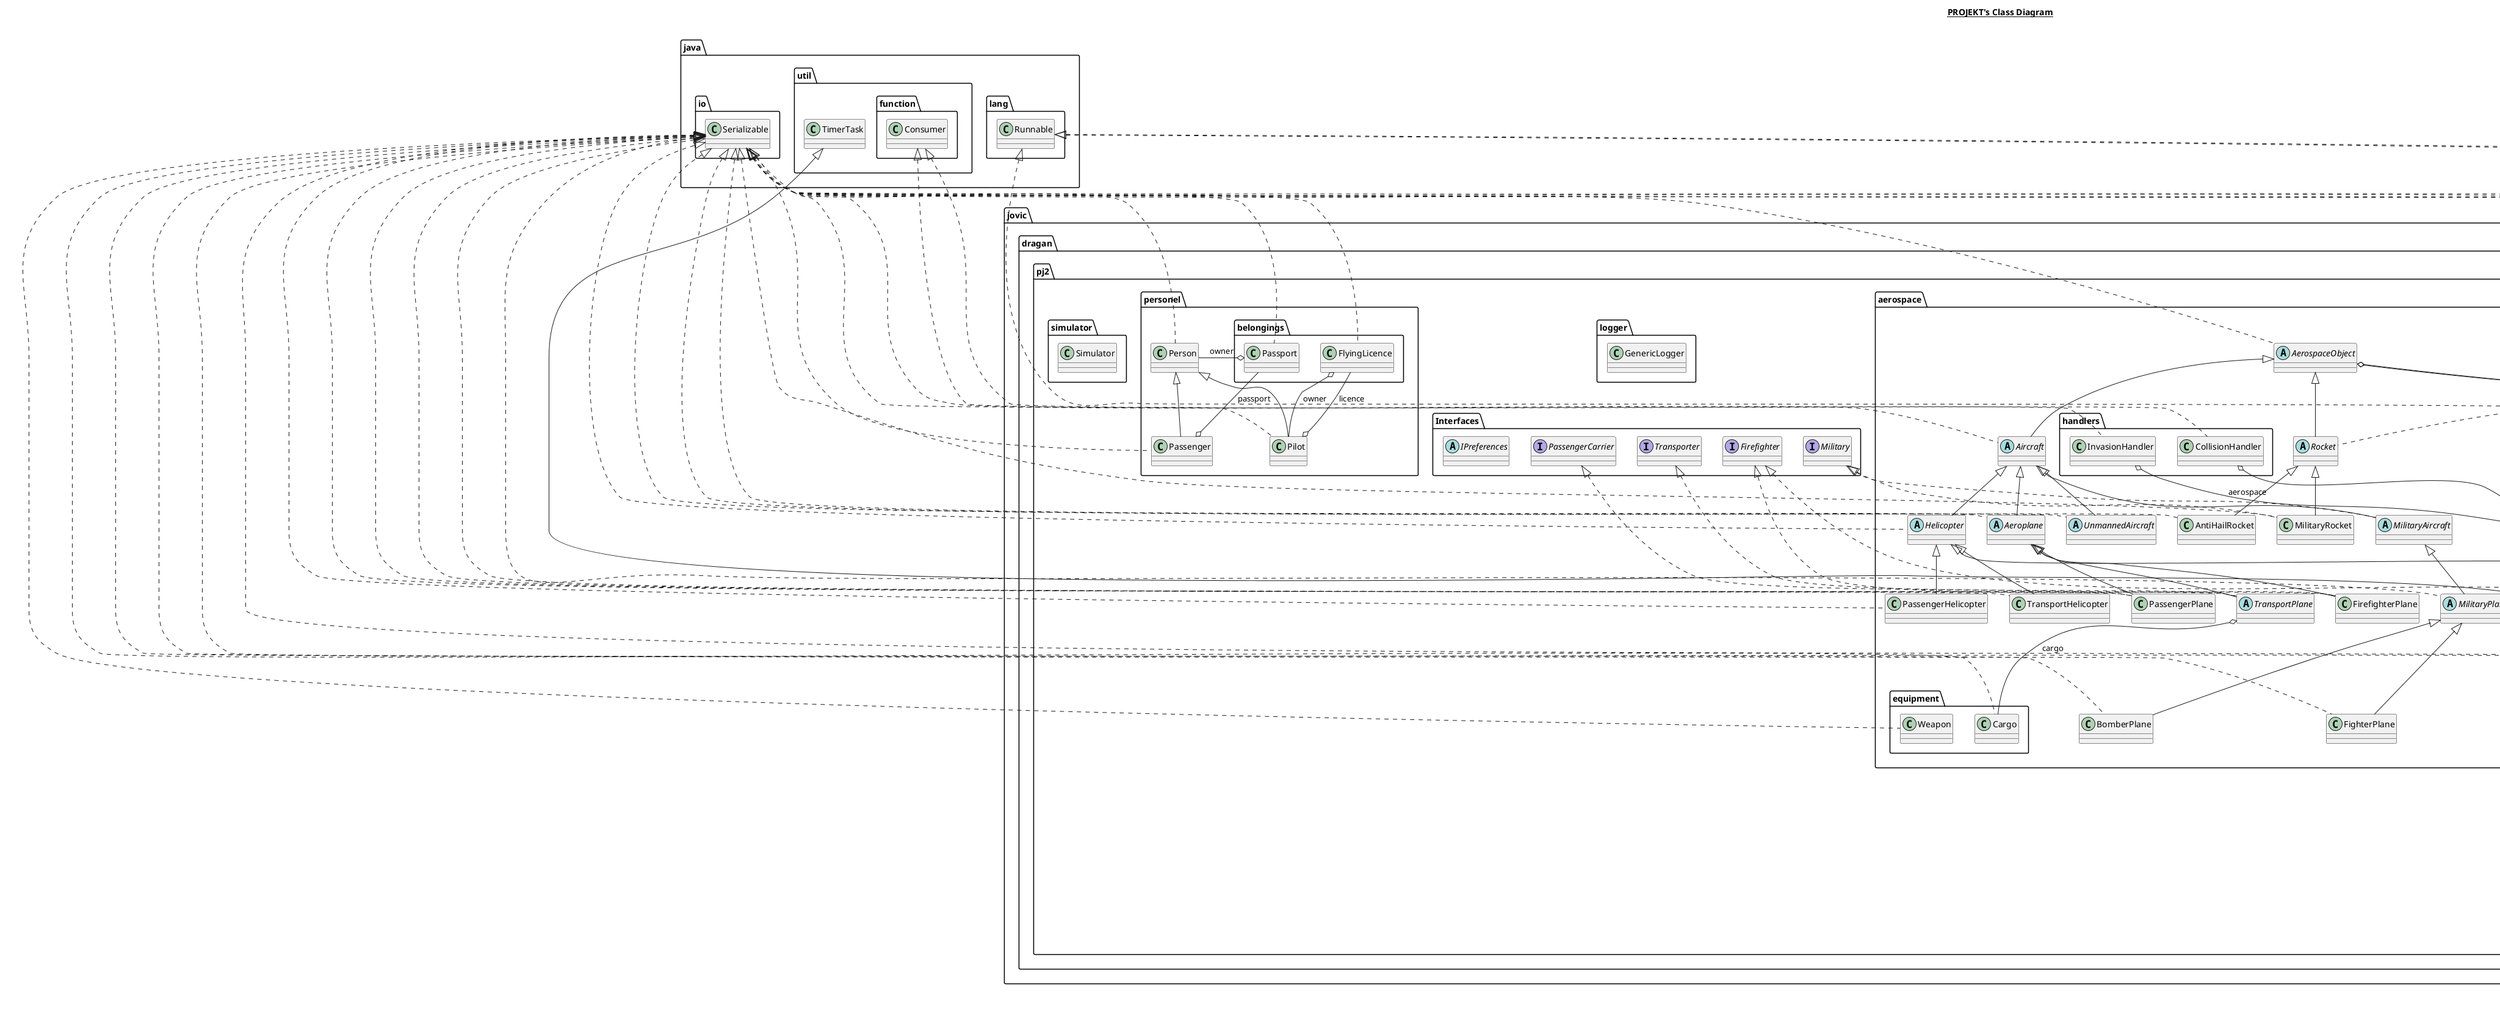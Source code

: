 @startuml

title __PROJEKT's Class Diagram__\n

  namespace jovic.dragan.pj2.Interfaces {
    interface jovic.dragan.pj2.Interfaces.Firefighter {
    }
  }
  

  namespace jovic.dragan.pj2.Interfaces {
    abstract class jovic.dragan.pj2.Interfaces.IPreferences {
    }
  }
  

  namespace jovic.dragan.pj2.Interfaces {
    interface jovic.dragan.pj2.Interfaces.Military {
    }
  }
  

  namespace jovic.dragan.pj2.Interfaces {
    interface jovic.dragan.pj2.Interfaces.PassengerCarrier {
    }
  }
  

  namespace jovic.dragan.pj2.Interfaces {
    interface jovic.dragan.pj2.Interfaces.Transporter {
    }
  }
  

  namespace jovic.dragan.pj2.aerospace {
    abstract class jovic.dragan.pj2.aerospace.Aeroplane {
    }
  }
  

  namespace jovic.dragan.pj2.aerospace {
    class jovic.dragan.pj2.aerospace.Aerospace {
    }
  }
  

  namespace jovic.dragan.pj2.aerospace {
    abstract class jovic.dragan.pj2.aerospace.AerospaceObject {
    }
  }
  

  namespace jovic.dragan.pj2.aerospace {
    abstract class jovic.dragan.pj2.aerospace.Aircraft {
    }
  }
  

  namespace jovic.dragan.pj2.aerospace {
    class jovic.dragan.pj2.aerospace.AntiHailRocket {
    }
  }
  

  namespace jovic.dragan.pj2.aerospace {
    class jovic.dragan.pj2.aerospace.BomberPlane {
    }
  }
  

  namespace jovic.dragan.pj2.aerospace {
    class jovic.dragan.pj2.aerospace.FighterPlane {
    }
  }
  

  namespace jovic.dragan.pj2.aerospace {
    class jovic.dragan.pj2.aerospace.FirefighterHelicopter {
    }
  }
  

  namespace jovic.dragan.pj2.aerospace {
    class jovic.dragan.pj2.aerospace.FirefighterPlane {
    }
  }
  

  namespace jovic.dragan.pj2.aerospace {
    abstract class jovic.dragan.pj2.aerospace.Helicopter {
    }
  }
  

  namespace jovic.dragan.pj2.aerospace {
    abstract class jovic.dragan.pj2.aerospace.MilitaryAircraft {
    }
  }
  

  namespace jovic.dragan.pj2.aerospace {
    abstract class jovic.dragan.pj2.aerospace.MilitaryPlane {
    }
  }
  

  namespace jovic.dragan.pj2.aerospace {
    class jovic.dragan.pj2.aerospace.MilitaryRocket {
    }
  }
  

  namespace jovic.dragan.pj2.aerospace {
    class jovic.dragan.pj2.aerospace.PassengerHelicopter {
    }
  }
  

  namespace jovic.dragan.pj2.aerospace {
    class jovic.dragan.pj2.aerospace.PassengerPlane {
    }
  }
  

  namespace jovic.dragan.pj2.aerospace {
    abstract class jovic.dragan.pj2.aerospace.Rocket {
    }
  }
  

  namespace jovic.dragan.pj2.aerospace {
    class jovic.dragan.pj2.aerospace.TransportHelicopter {
    }
  }
  

  namespace jovic.dragan.pj2.aerospace {
    abstract class jovic.dragan.pj2.aerospace.TransportPlane {
    }
  }
  

  namespace jovic.dragan.pj2.aerospace {
    abstract class jovic.dragan.pj2.aerospace.UnmannedAircraft {
    }
  }
  

  namespace jovic.dragan.pj2.aerospace {
    class jovic.dragan.pj2.aerospace.UpdatingTask {
    }
  }
  

  namespace jovic.dragan.pj2.aerospace {
    namespace equipment {
      class jovic.dragan.pj2.aerospace.equipment.Cargo {
      }
    }
  }
  

  namespace jovic.dragan.pj2.aerospace {
    namespace equipment {
      class jovic.dragan.pj2.aerospace.equipment.Weapon {
      }
    }
  }
  

  namespace jovic.dragan.pj2.aerospace {
    namespace generators {
      class jovic.dragan.pj2.aerospace.generators.RandomPlaneGenerator {
      }
    }
  }
  

  namespace jovic.dragan.pj2.aerospace {
    namespace generators {
      class jovic.dragan.pj2.aerospace.generators.Spawner {
      }
    }
  }
  

  namespace jovic.dragan.pj2.aerospace {
    namespace generators {
      class jovic.dragan.pj2.aerospace.generators.SpawningRunnable {
      }
    }
  }
  

  namespace jovic.dragan.pj2.aerospace {
    namespace handlers {
      class jovic.dragan.pj2.aerospace.handlers.CollisionHandler {
      }
    }
  }
  

  namespace jovic.dragan.pj2.aerospace {
    namespace handlers {
      class jovic.dragan.pj2.aerospace.handlers.InvasionHandler {
      }
    }
  }
  

  namespace jovic.dragan.pj2.logger {
    class jovic.dragan.pj2.logger.GenericLogger {
    }
  }
  

  namespace jovic.dragan.pj2.personel {
    class jovic.dragan.pj2.personel.Passenger {
    }
  }
  

  namespace jovic.dragan.pj2.personel {
    class jovic.dragan.pj2.personel.Person {
    }
  }
  

  namespace jovic.dragan.pj2.personel {
    class jovic.dragan.pj2.personel.Pilot {
    }
  }
  

  namespace jovic.dragan.pj2.personel {
    namespace belongings {
      class jovic.dragan.pj2.personel.belongings.FlyingLicence {
      }
    }
  }
  

  namespace jovic.dragan.pj2.personel {
    namespace belongings {
      class jovic.dragan.pj2.personel.belongings.Passport {
      }
    }
  }
  

  namespace jovic.dragan.pj2.preferences {
    class jovic.dragan.pj2.preferences.Constants {
    }
  }
  

  namespace jovic.dragan.pj2.preferences {
    class jovic.dragan.pj2.preferences.GenericPreferences {
    }
  }
  

  namespace jovic.dragan.pj2.preferences {
    class jovic.dragan.pj2.preferences.ModelPreferences {
    }
  }
  

  namespace jovic.dragan.pj2.preferences {
    class jovic.dragan.pj2.preferences.PreferenceWatcher {
    }
  }
  

  namespace jovic.dragan.pj2.preferences {
    class jovic.dragan.pj2.preferences.PreferencesHelper {
    }
  }
  

  namespace jovic.dragan.pj2.preferences {
    class jovic.dragan.pj2.preferences.RadarPreferences {
    }
  }
  

  namespace jovic.dragan.pj2.preferences {
    class jovic.dragan.pj2.preferences.SimulatorPreferences {
    }
  }
  

  namespace jovic.dragan.pj2.preferences {
    class jovic.dragan.pj2.preferences.WeaponPreferences {
    }
  }
  

  namespace jovic.dragan.pj2.radar {
    class jovic.dragan.pj2.radar.ObjectInfo {
    }
  }
  

  namespace jovic.dragan.pj2.radar {
    class jovic.dragan.pj2.radar.Radar {
    }
  }
  

  namespace jovic.dragan.pj2.radar {
    class jovic.dragan.pj2.radar.RadarExporter {
    }
  }
  

  namespace jovic.dragan.pj2.radar {
    namespace collisions {
      class jovic.dragan.pj2.radar.collisions.CollisionChecker {
      }
    }
  }
  

  namespace jovic.dragan.pj2.radar {
    namespace collisions {
      class jovic.dragan.pj2.radar.collisions.CollisionInfo {
      }
    }
  }
  

  namespace jovic.dragan.pj2.radar {
    namespace collisions {
      class jovic.dragan.pj2.radar.collisions.CollisionLogger {
      }
    }
  }
  

  namespace jovic.dragan.pj2.radar {
    namespace collisions {
      class jovic.dragan.pj2.radar.collisions.TextCollisionInfo {
      }
    }
  }
  

  namespace jovic.dragan.pj2.radar {
    namespace invasions {
      class jovic.dragan.pj2.radar.invasions.InvasionsChecker {
      }
    }
  }
  

  namespace jovic.dragan.pj2.radar {
    namespace invasions {
      class jovic.dragan.pj2.radar.invasions.InvasionsLogger {
      }
    }
  }
  

  namespace jovic.dragan.pj2.simulator {
    class jovic.dragan.pj2.simulator.Simulator {
    }
  }
  

  namespace jovic.dragan.pj2.util {
    enum Direction {
    }
  }
  

  namespace jovic.dragan.pj2.util {
    class jovic.dragan.pj2.util.Pair {
    }
  }
  

  namespace jovic.dragan.pj2.util {
    class jovic.dragan.pj2.util.Util {
    }
  }
  

  namespace jovic.dragan.pj2.util {
    class jovic.dragan.pj2.util.Vector2D {
    }
  }
  

  namespace jovic.dragan.pj2.util {
    class jovic.dragan.pj2.util.Vector3D {
    }
  }
  

  namespace jovic.dragan.pj2.util {
    class jovic.dragan.pj2.util.Watcher {
    }
  }
  

  jovic.dragan.pj2.aerospace.Aeroplane .up.|> java.io.Serializable
  jovic.dragan.pj2.aerospace.Aeroplane -up-|> jovic.dragan.pj2.aerospace.Aircraft
  jovic.dragan.pj2.aerospace.Aerospace o-- jovic.dragan.pj2.util.Watcher : collisionWatcher
  jovic.dragan.pj2.aerospace.Aerospace o-- jovic.dragan.pj2.util.Watcher : invasionWatcher
  jovic.dragan.pj2.aerospace.Aerospace o-- jovic.dragan.pj2.preferences.SimulatorPreferences : preferences
  jovic.dragan.pj2.aerospace.Aerospace o-- jovic.dragan.pj2.aerospace.generators.Spawner : spawner
  jovic.dragan.pj2.aerospace.Aerospace o-- jovic.dragan.pj2.aerospace.UpdatingTask : timerTask
  jovic.dragan.pj2.aerospace.AerospaceObject .up.|> java.io.Serializable
  jovic.dragan.pj2.aerospace.AerospaceObject o-- jovic.dragan.pj2.util.Direction : direction
  jovic.dragan.pj2.aerospace.AerospaceObject o-- jovic.dragan.pj2.util.Vector2D : directionVector
  jovic.dragan.pj2.aerospace.Aircraft .up.|> java.io.Serializable
  jovic.dragan.pj2.aerospace.Aircraft -up-|> jovic.dragan.pj2.aerospace.AerospaceObject
  jovic.dragan.pj2.aerospace.AntiHailRocket .up.|> java.io.Serializable
  jovic.dragan.pj2.aerospace.AntiHailRocket -up-|> jovic.dragan.pj2.aerospace.Rocket
  jovic.dragan.pj2.aerospace.BomberPlane .up.|> java.io.Serializable
  jovic.dragan.pj2.aerospace.BomberPlane -up-|> jovic.dragan.pj2.aerospace.MilitaryPlane
  jovic.dragan.pj2.aerospace.FighterPlane .up.|> java.io.Serializable
  jovic.dragan.pj2.aerospace.FighterPlane -up-|> jovic.dragan.pj2.aerospace.MilitaryPlane
  jovic.dragan.pj2.aerospace.FirefighterHelicopter .up.|> java.io.Serializable
  jovic.dragan.pj2.aerospace.FirefighterHelicopter .up.|> jovic.dragan.pj2.Interfaces.Firefighter
  jovic.dragan.pj2.aerospace.FirefighterHelicopter -up-|> jovic.dragan.pj2.aerospace.Helicopter
  jovic.dragan.pj2.aerospace.FirefighterPlane .up.|> java.io.Serializable
  jovic.dragan.pj2.aerospace.FirefighterPlane .up.|> jovic.dragan.pj2.Interfaces.Firefighter
  jovic.dragan.pj2.aerospace.FirefighterPlane -up-|> jovic.dragan.pj2.aerospace.Aeroplane
  jovic.dragan.pj2.aerospace.Helicopter .up.|> java.io.Serializable
  jovic.dragan.pj2.aerospace.Helicopter -up-|> jovic.dragan.pj2.aerospace.Aircraft
  jovic.dragan.pj2.aerospace.MilitaryAircraft .up.|> jovic.dragan.pj2.Interfaces.Military
  jovic.dragan.pj2.aerospace.MilitaryAircraft -up-|> jovic.dragan.pj2.aerospace.Aircraft
  jovic.dragan.pj2.aerospace.MilitaryPlane .up.|> java.io.Serializable
  jovic.dragan.pj2.aerospace.MilitaryPlane -up-|> jovic.dragan.pj2.aerospace.MilitaryAircraft
  jovic.dragan.pj2.aerospace.MilitaryRocket .up.|> java.io.Serializable
  jovic.dragan.pj2.aerospace.MilitaryRocket .up.|> jovic.dragan.pj2.Interfaces.Military
  jovic.dragan.pj2.aerospace.MilitaryRocket -up-|> jovic.dragan.pj2.aerospace.Rocket
  jovic.dragan.pj2.aerospace.PassengerHelicopter .up.|> java.io.Serializable
  jovic.dragan.pj2.aerospace.PassengerHelicopter -up-|> jovic.dragan.pj2.aerospace.Helicopter
  jovic.dragan.pj2.aerospace.PassengerPlane .up.|> java.io.Serializable
  jovic.dragan.pj2.aerospace.PassengerPlane .up.|> jovic.dragan.pj2.Interfaces.PassengerCarrier
  jovic.dragan.pj2.aerospace.PassengerPlane -up-|> jovic.dragan.pj2.aerospace.Aeroplane
  jovic.dragan.pj2.aerospace.Rocket .up.|> java.io.Serializable
  jovic.dragan.pj2.aerospace.Rocket -up-|> jovic.dragan.pj2.aerospace.AerospaceObject
  jovic.dragan.pj2.aerospace.TransportHelicopter .up.|> java.io.Serializable
  jovic.dragan.pj2.aerospace.TransportHelicopter -up-|> jovic.dragan.pj2.aerospace.Helicopter
  jovic.dragan.pj2.aerospace.TransportPlane .up.|> java.io.Serializable
  jovic.dragan.pj2.aerospace.TransportPlane .up.|> jovic.dragan.pj2.Interfaces.Transporter
  jovic.dragan.pj2.aerospace.TransportPlane -up-|> jovic.dragan.pj2.aerospace.Aeroplane
  jovic.dragan.pj2.aerospace.TransportPlane o-- jovic.dragan.pj2.aerospace.equipment.Cargo : cargo
  jovic.dragan.pj2.aerospace.UnmannedAircraft .up.|> java.io.Serializable
  jovic.dragan.pj2.aerospace.UnmannedAircraft -up-|> jovic.dragan.pj2.aerospace.Aircraft
  jovic.dragan.pj2.aerospace.UpdatingTask -up-|> java.util.TimerTask
  jovic.dragan.pj2.aerospace.UpdatingTask o-- jovic.dragan.pj2.radar.RadarExporter : exporter
  jovic.dragan.pj2.aerospace.UpdatingTask o-- jovic.dragan.pj2.preferences.SimulatorPreferences : preferences
  jovic.dragan.pj2.aerospace.equipment.Cargo .up.|> java.io.Serializable
  jovic.dragan.pj2.aerospace.equipment.Weapon .up.|> java.io.Serializable
  jovic.dragan.pj2.aerospace.generators.Spawner o-- jovic.dragan.pj2.aerospace.generators.SpawningRunnable : spawningRunnable
  jovic.dragan.pj2.aerospace.generators.SpawningRunnable .up.|> java.lang.Runnable
  jovic.dragan.pj2.aerospace.generators.SpawningRunnable o-- jovic.dragan.pj2.aerospace.Aerospace : aerospace
  jovic.dragan.pj2.aerospace.generators.SpawningRunnable o-- jovic.dragan.pj2.preferences.SimulatorPreferences : preferences
  jovic.dragan.pj2.aerospace.generators.SpawningRunnable o-- jovic.dragan.pj2.aerospace.generators.RandomPlaneGenerator : rpg
  jovic.dragan.pj2.aerospace.handlers.CollisionHandler .up.|> java.util.function.Consumer
  jovic.dragan.pj2.aerospace.handlers.CollisionHandler o-- jovic.dragan.pj2.aerospace.Aerospace : aerospace
  jovic.dragan.pj2.aerospace.handlers.InvasionHandler .up.|> java.util.function.Consumer
  jovic.dragan.pj2.aerospace.handlers.InvasionHandler o-- jovic.dragan.pj2.aerospace.Aerospace : aerospace
  jovic.dragan.pj2.personel.Passenger .up.|> java.io.Serializable
  jovic.dragan.pj2.personel.Passenger -up-|> jovic.dragan.pj2.personel.Person
  jovic.dragan.pj2.personel.Passenger o-- jovic.dragan.pj2.personel.belongings.Passport : passport
  jovic.dragan.pj2.personel.Person .up.|> java.io.Serializable
  jovic.dragan.pj2.personel.Pilot .up.|> java.io.Serializable
  jovic.dragan.pj2.personel.Pilot -up-|> jovic.dragan.pj2.personel.Person
  jovic.dragan.pj2.personel.Pilot o-- jovic.dragan.pj2.personel.belongings.FlyingLicence : licence
  jovic.dragan.pj2.personel.belongings.FlyingLicence .up.|> java.io.Serializable
  jovic.dragan.pj2.personel.belongings.FlyingLicence o-- jovic.dragan.pj2.personel.Pilot : owner
  jovic.dragan.pj2.personel.belongings.Passport .up.|> java.io.Serializable
  jovic.dragan.pj2.personel.belongings.Passport o-- jovic.dragan.pj2.personel.Person : owner
  jovic.dragan.pj2.preferences.GenericPreferences o-- T : preferences
  jovic.dragan.pj2.preferences.ModelPreferences .up.|> java.io.Serializable
  jovic.dragan.pj2.preferences.PreferenceWatcher o-- T : original
  jovic.dragan.pj2.preferences.SimulatorPreferences .up.|> java.io.Serializable
  jovic.dragan.pj2.radar.ObjectInfo .up.|> java.io.Serializable
  jovic.dragan.pj2.radar.ObjectInfo o-- jovic.dragan.pj2.util.Direction : direction
  jovic.dragan.pj2.radar.RadarExporter o-- jovic.dragan.pj2.preferences.RadarPreferences : radarPreferences
  jovic.dragan.pj2.radar.collisions.CollisionChecker .up.|> java.lang.Runnable
  jovic.dragan.pj2.radar.collisions.TextCollisionInfo .up.|> java.io.Serializable
  jovic.dragan.pj2.radar.invasions.InvasionsChecker .up.|> java.lang.Runnable
  jovic.dragan.pj2.util.Pair o-- T1 : first
  jovic.dragan.pj2.util.Pair o-- T2 : second
  jovic.dragan.pj2.util.Vector2D .up.|> java.io.Serializable


right footer


PlantUML diagram generated by SketchIt! (https://bitbucket.org/pmesmeur/sketch.it)
For more information about this tool, please contact philippe.mesmeur@gmail.com
endfooter

@enduml
